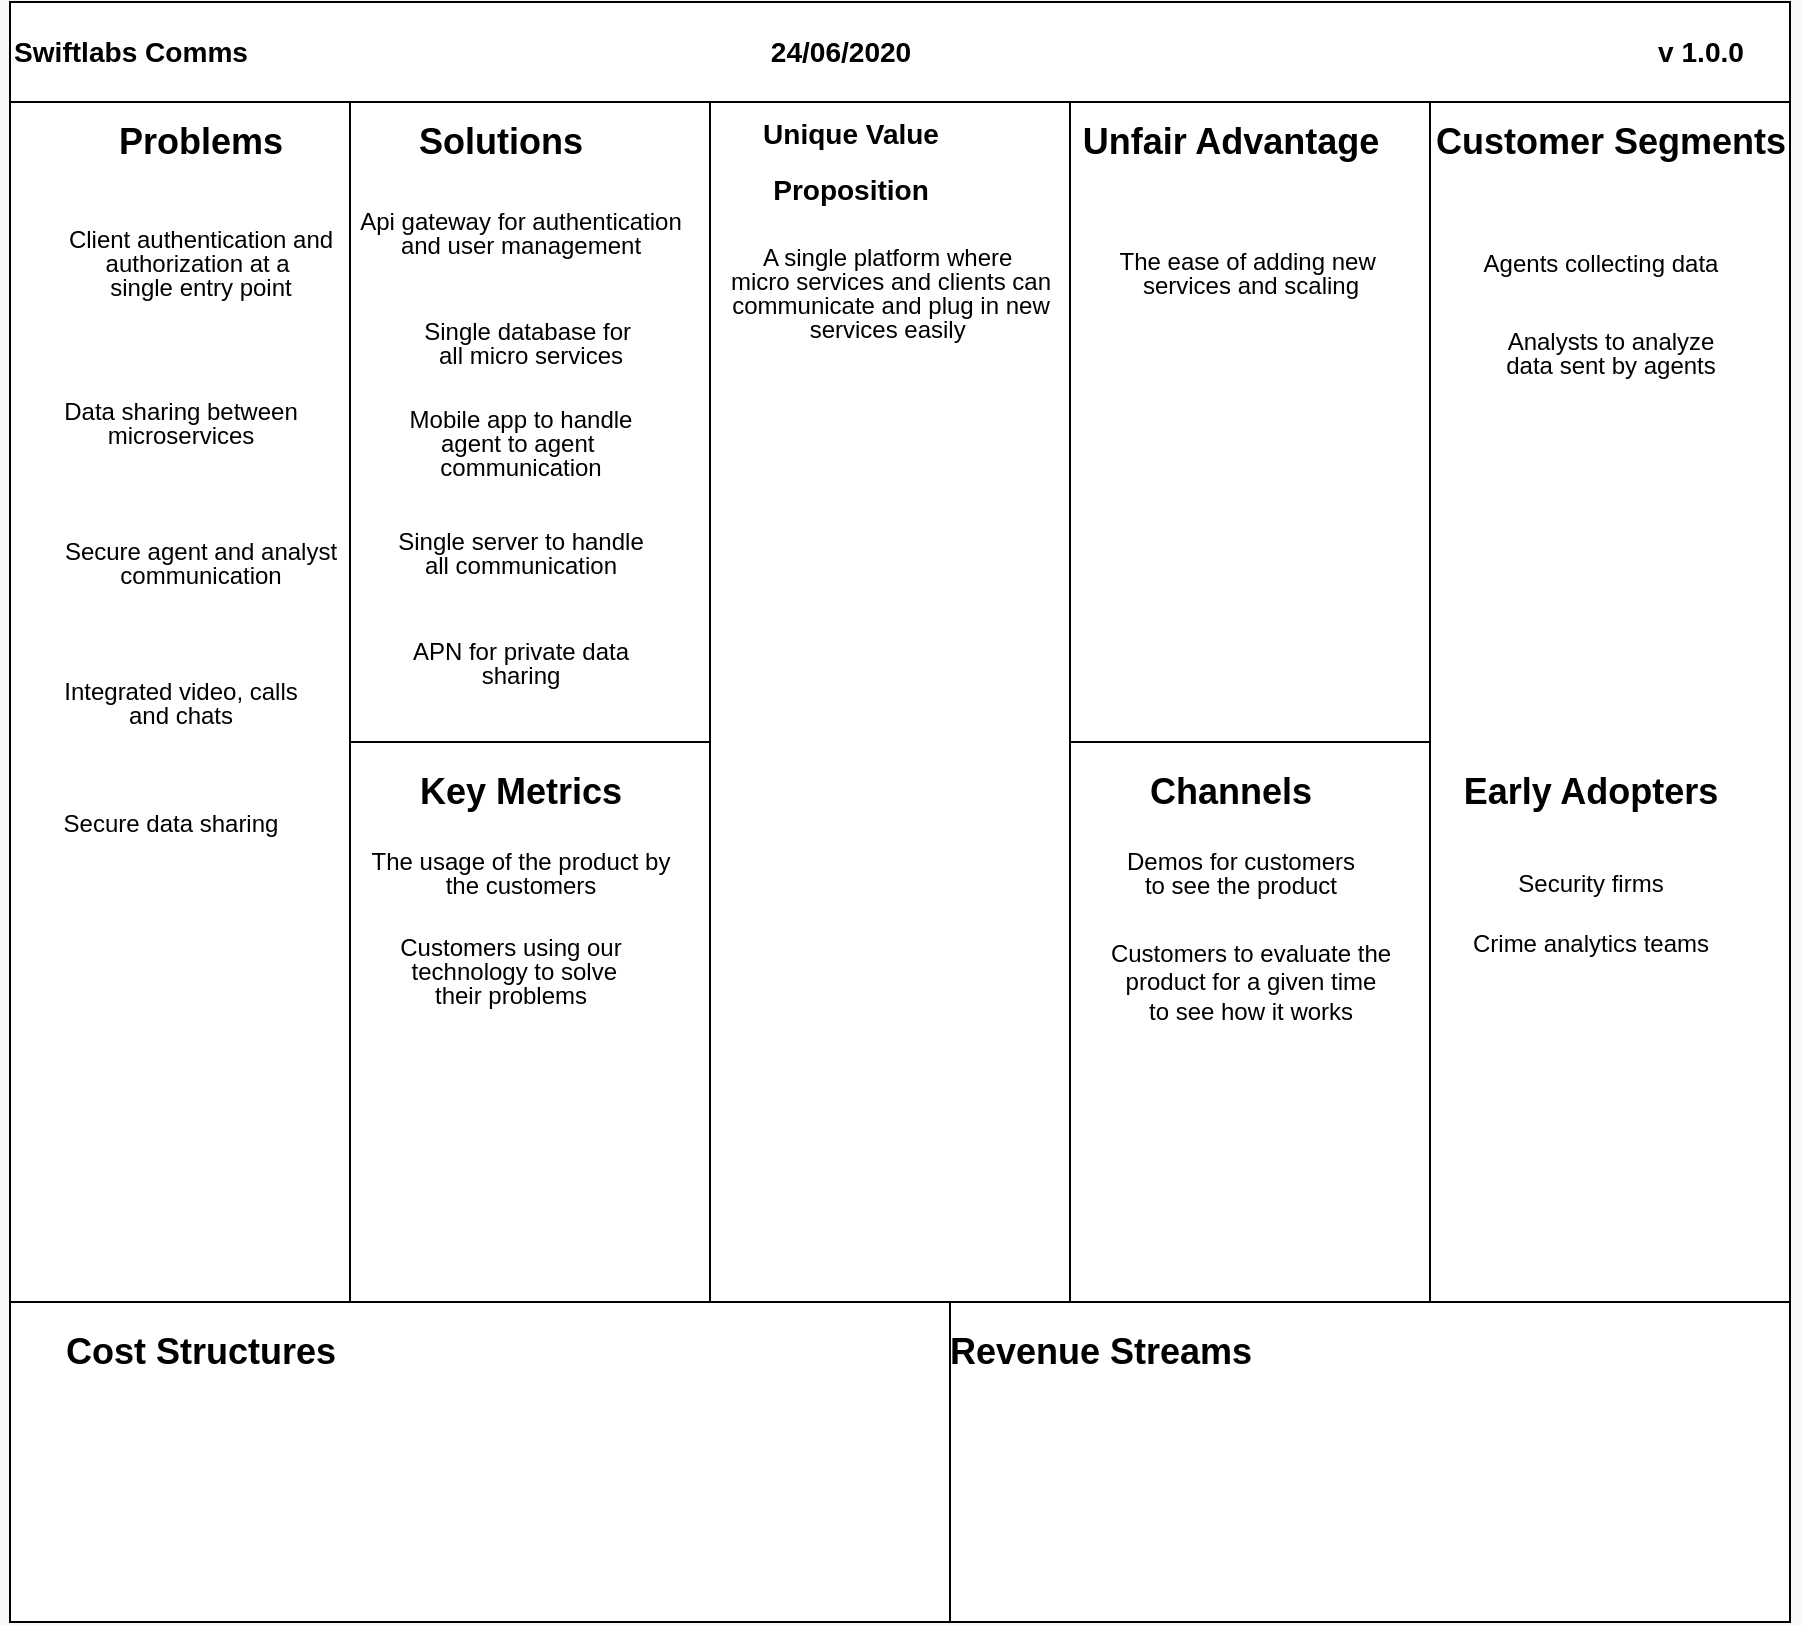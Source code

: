 <mxfile version="13.3.1" type="github"><diagram id="iITLx-11CcF6b1Bs6tWu" name="Page-1"><mxGraphModel dx="1373" dy="1857" grid="1" gridSize="10" guides="1" tooltips="1" connect="1" arrows="1" fold="1" page="1" pageScale="1" pageWidth="850" pageHeight="1100" background="#F7F7F7" math="0" shadow="0"><root><mxCell id="0"/><mxCell id="1" parent="0"/><mxCell id="xWVp85lprUnmW2kVfgh--1" value="" style="rounded=0;whiteSpace=wrap;html=1;" vertex="1" parent="1"><mxGeometry x="40" y="40" width="800" height="600" as="geometry"/></mxCell><mxCell id="xWVp85lprUnmW2kVfgh--3" value="" style="rounded=0;whiteSpace=wrap;html=1;" vertex="1" parent="1"><mxGeometry x="20" y="40" width="170" height="600" as="geometry"/></mxCell><mxCell id="xWVp85lprUnmW2kVfgh--4" value="" style="rounded=0;whiteSpace=wrap;html=1;" vertex="1" parent="1"><mxGeometry x="190" y="40" width="180" height="600" as="geometry"/></mxCell><mxCell id="xWVp85lprUnmW2kVfgh--5" value="" style="rounded=0;whiteSpace=wrap;html=1;" vertex="1" parent="1"><mxGeometry x="370" y="40" width="180" height="600" as="geometry"/></mxCell><mxCell id="xWVp85lprUnmW2kVfgh--6" value="" style="rounded=0;whiteSpace=wrap;html=1;" vertex="1" parent="1"><mxGeometry x="550" y="40" width="180" height="600" as="geometry"/></mxCell><mxCell id="xWVp85lprUnmW2kVfgh--7" value="" style="rounded=0;whiteSpace=wrap;html=1;" vertex="1" parent="1"><mxGeometry x="730" y="40" width="180" height="600" as="geometry"/></mxCell><mxCell id="xWVp85lprUnmW2kVfgh--9" value="" style="rounded=0;whiteSpace=wrap;html=1;" vertex="1" parent="1"><mxGeometry x="190" y="40" width="180" height="320" as="geometry"/></mxCell><mxCell id="xWVp85lprUnmW2kVfgh--10" value="" style="rounded=0;whiteSpace=wrap;html=1;" vertex="1" parent="1"><mxGeometry x="550" y="40" width="180" height="320" as="geometry"/></mxCell><mxCell id="xWVp85lprUnmW2kVfgh--11" value="" style="rounded=0;whiteSpace=wrap;html=1;" vertex="1" parent="1"><mxGeometry x="40" y="640" width="870" height="160" as="geometry"/></mxCell><mxCell id="xWVp85lprUnmW2kVfgh--12" value="" style="rounded=0;whiteSpace=wrap;html=1;" vertex="1" parent="1"><mxGeometry x="20" y="640" width="470" height="160" as="geometry"/></mxCell><mxCell id="xWVp85lprUnmW2kVfgh--13" value="&lt;h2&gt;Problems&lt;/h2&gt;" style="text;html=1;align=center;verticalAlign=middle;resizable=0;points=[];autosize=1;" vertex="1" parent="1"><mxGeometry x="65" y="35" width="100" height="50" as="geometry"/></mxCell><mxCell id="xWVp85lprUnmW2kVfgh--14" value="&lt;h2&gt;Solutions&lt;/h2&gt;" style="text;html=1;align=center;verticalAlign=middle;resizable=0;points=[];autosize=1;" vertex="1" parent="1"><mxGeometry x="215" y="35" width="100" height="50" as="geometry"/></mxCell><mxCell id="xWVp85lprUnmW2kVfgh--16" value="&lt;h2 style=&quot;font-size: 14px&quot;&gt;&lt;font style=&quot;font-size: 14px&quot;&gt;Unique Value&lt;/font&gt;&lt;/h2&gt;&lt;h2 style=&quot;font-size: 14px&quot;&gt;&lt;font style=&quot;font-size: 14px&quot;&gt;Proposition&lt;/font&gt;&lt;/h2&gt;" style="text;html=1;align=center;verticalAlign=middle;resizable=0;points=[];autosize=1;" vertex="1" parent="1"><mxGeometry x="390" y="35" width="100" height="70" as="geometry"/></mxCell><mxCell id="xWVp85lprUnmW2kVfgh--17" value="&lt;h2&gt;Unfair Advantage&lt;/h2&gt;" style="text;html=1;align=center;verticalAlign=middle;resizable=0;points=[];autosize=1;" vertex="1" parent="1"><mxGeometry x="550" y="35" width="160" height="50" as="geometry"/></mxCell><mxCell id="xWVp85lprUnmW2kVfgh--18" value="&lt;h2&gt;Customer Segments&lt;/h2&gt;" style="text;html=1;align=center;verticalAlign=middle;resizable=0;points=[];autosize=1;" vertex="1" parent="1"><mxGeometry x="725" y="35" width="190" height="50" as="geometry"/></mxCell><mxCell id="xWVp85lprUnmW2kVfgh--19" value="&lt;h2&gt;Key Metrics&lt;/h2&gt;" style="text;html=1;align=center;verticalAlign=middle;resizable=0;points=[];autosize=1;" vertex="1" parent="1"><mxGeometry x="215" y="360" width="120" height="50" as="geometry"/></mxCell><mxCell id="xWVp85lprUnmW2kVfgh--20" value="&lt;h2&gt;Channels&lt;/h2&gt;" style="text;html=1;align=center;verticalAlign=middle;resizable=0;points=[];autosize=1;" vertex="1" parent="1"><mxGeometry x="580" y="360" width="100" height="50" as="geometry"/></mxCell><mxCell id="xWVp85lprUnmW2kVfgh--21" value="&lt;h2&gt;Early Adopters&lt;/h2&gt;" style="text;html=1;align=center;verticalAlign=middle;resizable=0;points=[];autosize=1;" vertex="1" parent="1"><mxGeometry x="740" y="360" width="140" height="50" as="geometry"/></mxCell><mxCell id="xWVp85lprUnmW2kVfgh--22" value="&lt;h2&gt;Cost Structures&lt;/h2&gt;" style="text;html=1;align=center;verticalAlign=middle;resizable=0;points=[];autosize=1;" vertex="1" parent="1"><mxGeometry x="40" y="640" width="150" height="50" as="geometry"/></mxCell><mxCell id="xWVp85lprUnmW2kVfgh--23" value="&lt;h2&gt;Revenue Streams&lt;/h2&gt;" style="text;html=1;align=center;verticalAlign=middle;resizable=0;points=[];autosize=1;" vertex="1" parent="1"><mxGeometry x="480" y="640" width="170" height="50" as="geometry"/></mxCell><mxCell id="xWVp85lprUnmW2kVfgh--25" value="&lt;p style=&quot;line-height: 0%&quot;&gt;Data sharing between&lt;/p&gt;&lt;p style=&quot;line-height: 0%&quot;&gt;microservices&lt;/p&gt;" style="text;html=1;align=center;verticalAlign=middle;resizable=0;points=[];autosize=1;" vertex="1" parent="1"><mxGeometry x="40" y="180" width="130" height="40" as="geometry"/></mxCell><mxCell id="xWVp85lprUnmW2kVfgh--26" value="&lt;p style=&quot;line-height: 0%&quot;&gt;Secure agent and analyst&lt;/p&gt;&lt;p style=&quot;line-height: 0%&quot;&gt;communication&lt;/p&gt;" style="text;html=1;align=center;verticalAlign=middle;resizable=0;points=[];autosize=1;" vertex="1" parent="1"><mxGeometry x="40" y="250" width="150" height="40" as="geometry"/></mxCell><mxCell id="xWVp85lprUnmW2kVfgh--27" value="&lt;p style=&quot;line-height: 0%&quot;&gt;Integrated video, calls&lt;/p&gt;&lt;p style=&quot;line-height: 0%&quot;&gt;and chats&lt;/p&gt;" style="text;html=1;align=center;verticalAlign=middle;resizable=0;points=[];autosize=1;" vertex="1" parent="1"><mxGeometry x="40" y="320" width="130" height="40" as="geometry"/></mxCell><mxCell id="xWVp85lprUnmW2kVfgh--28" value="&lt;p style=&quot;line-height: 0%&quot;&gt;Secure data sharing&lt;/p&gt;" style="text;html=1;align=center;verticalAlign=middle;resizable=0;points=[];autosize=1;" vertex="1" parent="1"><mxGeometry x="40" y="385" width="120" height="30" as="geometry"/></mxCell><mxCell id="xWVp85lprUnmW2kVfgh--29" value="&lt;p style=&quot;line-height: 0%&quot;&gt;Api gateway for authentication&lt;/p&gt;&lt;p style=&quot;line-height: 0%&quot;&gt;and user management&lt;/p&gt;" style="text;html=1;align=center;verticalAlign=middle;resizable=0;points=[];autosize=1;" vertex="1" parent="1"><mxGeometry x="185" y="85" width="180" height="40" as="geometry"/></mxCell><mxCell id="xWVp85lprUnmW2kVfgh--30" value="&lt;p style=&quot;line-height: 0%&quot;&gt;Single database for&amp;nbsp;&lt;/p&gt;&lt;p style=&quot;line-height: 0%&quot;&gt;all micro services&lt;/p&gt;" style="text;html=1;align=center;verticalAlign=middle;resizable=0;points=[];autosize=1;" vertex="1" parent="1"><mxGeometry x="220" y="140" width="120" height="40" as="geometry"/></mxCell><mxCell id="xWVp85lprUnmW2kVfgh--31" value="&lt;p style=&quot;line-height: 0%&quot;&gt;Mobile app to handle&lt;/p&gt;&lt;p style=&quot;line-height: 0%&quot;&gt;agent to agent&amp;nbsp;&lt;/p&gt;&lt;p style=&quot;line-height: 0%&quot;&gt;communication&lt;/p&gt;" style="text;html=1;align=center;verticalAlign=middle;resizable=0;points=[];autosize=1;" vertex="1" parent="1"><mxGeometry x="210" y="185" width="130" height="50" as="geometry"/></mxCell><mxCell id="xWVp85lprUnmW2kVfgh--32" value="&lt;p style=&quot;line-height: 0%&quot;&gt;Single server to handle&lt;/p&gt;&lt;p style=&quot;line-height: 0%&quot;&gt;all communication&lt;/p&gt;" style="text;html=1;align=center;verticalAlign=middle;resizable=0;points=[];autosize=1;" vertex="1" parent="1"><mxGeometry x="205" y="245" width="140" height="40" as="geometry"/></mxCell><mxCell id="xWVp85lprUnmW2kVfgh--33" value="&lt;p style=&quot;line-height: 0%&quot;&gt;APN for private data&lt;/p&gt;&lt;p style=&quot;line-height: 0%&quot;&gt;sharing&lt;/p&gt;" style="text;html=1;align=center;verticalAlign=middle;resizable=0;points=[];autosize=1;" vertex="1" parent="1"><mxGeometry x="215" y="300" width="120" height="40" as="geometry"/></mxCell><mxCell id="xWVp85lprUnmW2kVfgh--34" value="&lt;p style=&quot;line-height: 0%&quot;&gt;A single platform where&amp;nbsp;&lt;/p&gt;&lt;p style=&quot;line-height: 0%&quot;&gt;micro services and clients can&lt;/p&gt;&lt;p style=&quot;line-height: 0%&quot;&gt;communicate and plug in new&lt;/p&gt;&lt;p style=&quot;line-height: 0%&quot;&gt;services easily&amp;nbsp;&lt;/p&gt;" style="text;html=1;align=center;verticalAlign=middle;resizable=0;points=[];autosize=1;" vertex="1" parent="1"><mxGeometry x="370" y="100" width="180" height="70" as="geometry"/></mxCell><mxCell id="xWVp85lprUnmW2kVfgh--36" value="&lt;p style=&quot;line-height: 0%&quot;&gt;The ease of adding new&amp;nbsp;&lt;/p&gt;&lt;p style=&quot;line-height: 0%&quot;&gt;services and scaling&lt;/p&gt;" style="text;html=1;align=center;verticalAlign=middle;resizable=0;points=[];autosize=1;" vertex="1" parent="1"><mxGeometry x="565" y="105" width="150" height="40" as="geometry"/></mxCell><mxCell id="xWVp85lprUnmW2kVfgh--37" value="&lt;p style=&quot;line-height: 0%&quot;&gt;Agents collecting data&lt;/p&gt;" style="text;html=1;align=center;verticalAlign=middle;resizable=0;points=[];autosize=1;" vertex="1" parent="1"><mxGeometry x="750" y="105" width="130" height="30" as="geometry"/></mxCell><mxCell id="xWVp85lprUnmW2kVfgh--38" value="&lt;p style=&quot;line-height: 0%&quot;&gt;Analysts to analyze&lt;/p&gt;&lt;p style=&quot;line-height: 0%&quot;&gt;data sent&amp;nbsp;&lt;span&gt;by agents&lt;/span&gt;&lt;/p&gt;" style="text;html=1;align=center;verticalAlign=middle;resizable=0;points=[];autosize=1;" vertex="1" parent="1"><mxGeometry x="760" y="145" width="120" height="40" as="geometry"/></mxCell><mxCell id="xWVp85lprUnmW2kVfgh--39" value="&lt;p style=&quot;line-height: 0%&quot;&gt;Security firms&lt;/p&gt;" style="text;html=1;align=center;verticalAlign=middle;resizable=0;points=[];autosize=1;" vertex="1" parent="1"><mxGeometry x="765" y="415" width="90" height="30" as="geometry"/></mxCell><mxCell id="xWVp85lprUnmW2kVfgh--40" value="&lt;p style=&quot;line-height: 0%&quot;&gt;Crime analytics teams&lt;/p&gt;" style="text;html=1;align=center;verticalAlign=middle;resizable=0;points=[];autosize=1;" vertex="1" parent="1"><mxGeometry x="745" y="445" width="130" height="30" as="geometry"/></mxCell><mxCell id="xWVp85lprUnmW2kVfgh--41" value="&lt;p style=&quot;line-height: 0%&quot;&gt;Demos for customers&lt;/p&gt;&lt;p style=&quot;line-height: 0%&quot;&gt;to see the product&lt;/p&gt;" style="text;html=1;align=center;verticalAlign=middle;resizable=0;points=[];autosize=1;" vertex="1" parent="1"><mxGeometry x="570" y="405" width="130" height="40" as="geometry"/></mxCell><mxCell id="xWVp85lprUnmW2kVfgh--42" value="Customers to evaluate the&lt;br&gt;product for a given time&lt;br&gt;to see how it works" style="text;html=1;align=center;verticalAlign=middle;resizable=0;points=[];autosize=1;" vertex="1" parent="1"><mxGeometry x="560" y="455" width="160" height="50" as="geometry"/></mxCell><mxCell id="xWVp85lprUnmW2kVfgh--43" value="&lt;p style=&quot;line-height: 0%&quot;&gt;The usage of the product by&lt;/p&gt;&lt;p style=&quot;line-height: 0%&quot;&gt;the customers&lt;/p&gt;" style="text;html=1;align=center;verticalAlign=middle;resizable=0;points=[];autosize=1;" vertex="1" parent="1"><mxGeometry x="195" y="405" width="160" height="40" as="geometry"/></mxCell><mxCell id="xWVp85lprUnmW2kVfgh--44" value="&lt;p style=&quot;line-height: 0%&quot;&gt;Customers using our&lt;/p&gt;&lt;p style=&quot;line-height: 0%&quot;&gt;&amp;nbsp;technology to solve&lt;/p&gt;&lt;p style=&quot;line-height: 0%&quot;&gt;their problems&lt;/p&gt;&lt;p style=&quot;line-height: 0%&quot;&gt;&lt;br&gt;&lt;/p&gt;" style="text;html=1;align=center;verticalAlign=middle;resizable=0;points=[];autosize=1;" vertex="1" parent="1"><mxGeometry x="205" y="445" width="130" height="70" as="geometry"/></mxCell><mxCell id="xWVp85lprUnmW2kVfgh--45" value="&lt;p style=&quot;line-height: 0%&quot;&gt;Client authentication and&lt;/p&gt;&lt;p style=&quot;line-height: 0%&quot;&gt;authorization at a&amp;nbsp;&lt;/p&gt;&lt;p style=&quot;line-height: 0%&quot;&gt;single entry point&lt;/p&gt;" style="text;html=1;align=center;verticalAlign=middle;resizable=0;points=[];autosize=1;" vertex="1" parent="1"><mxGeometry x="40" y="95" width="150" height="50" as="geometry"/></mxCell><mxCell id="xWVp85lprUnmW2kVfgh--46" value="" style="rounded=0;whiteSpace=wrap;html=1;" vertex="1" parent="1"><mxGeometry x="20" y="-10" width="890" height="50" as="geometry"/></mxCell><mxCell id="xWVp85lprUnmW2kVfgh--47" value="&lt;h3&gt;Swiftlabs Comms&lt;/h3&gt;" style="text;html=1;align=center;verticalAlign=middle;resizable=0;points=[];autosize=1;" vertex="1" parent="1"><mxGeometry x="15" y="-10" width="130" height="50" as="geometry"/></mxCell><mxCell id="xWVp85lprUnmW2kVfgh--48" value="&lt;h3&gt;24/06/2020&lt;/h3&gt;" style="text;html=1;align=center;verticalAlign=middle;resizable=0;points=[];autosize=1;" vertex="1" parent="1"><mxGeometry x="390" y="-10" width="90" height="50" as="geometry"/></mxCell><mxCell id="xWVp85lprUnmW2kVfgh--49" value="&lt;h3&gt;v 1.0.0&lt;/h3&gt;" style="text;html=1;align=center;verticalAlign=middle;resizable=0;points=[];autosize=1;" vertex="1" parent="1"><mxGeometry x="835" y="-10" width="60" height="50" as="geometry"/></mxCell></root></mxGraphModel></diagram></mxfile>